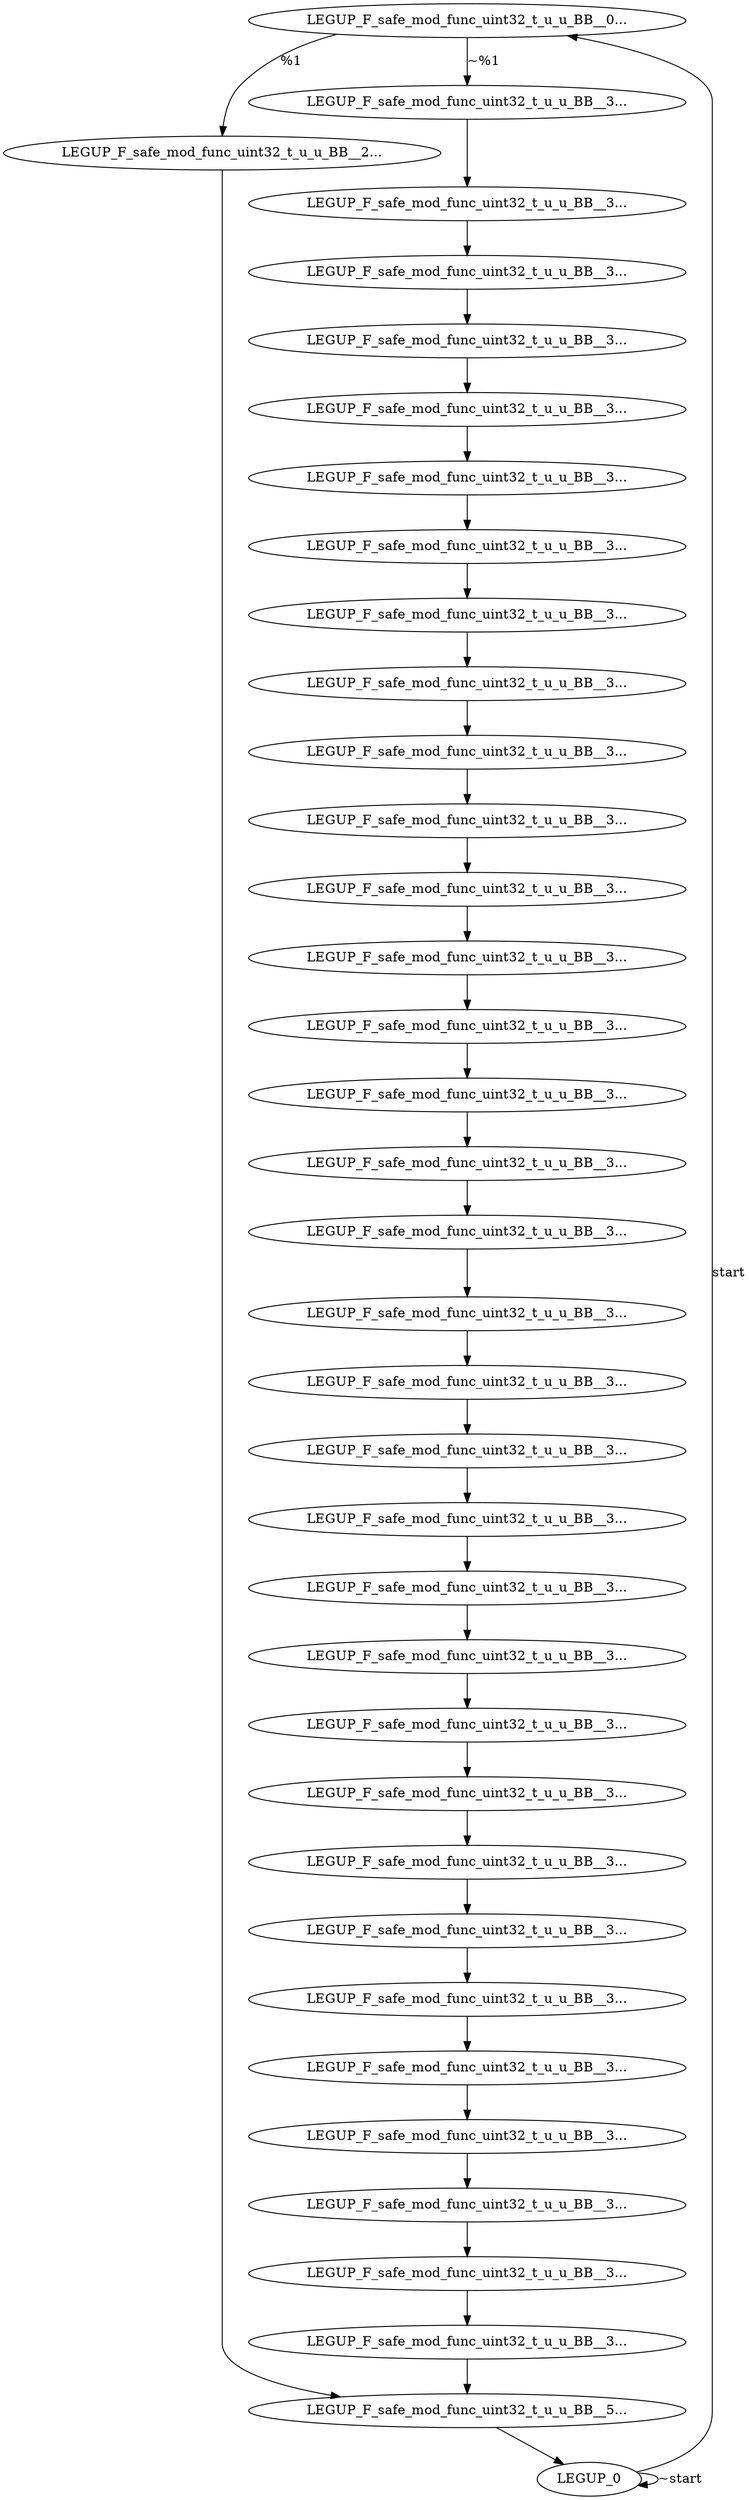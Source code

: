 digraph {
Node0x2b722d0[label="LEGUP_F_safe_mod_func_uint32_t_u_u_BB__0..."];
Node0x2b72130[label="LEGUP_0"];
Node0x2b72130 -> Node0x2b722d0[label="start"];
Node0x2b72130 -> Node0x2b72130[label="~start"];
Node0x2b72450[label="LEGUP_F_safe_mod_func_uint32_t_u_u_BB__2..."];
Node0x2b722d0 -> Node0x2b72450[label="%1"];
Node0x2b3c7d0[label="LEGUP_F_safe_mod_func_uint32_t_u_u_BB__3..."];
Node0x2b722d0 -> Node0x2b3c7d0[label="~%1"];
Node0x2b3c950[label="LEGUP_F_safe_mod_func_uint32_t_u_u_BB__5..."];
Node0x2b72450 -> Node0x2b3c950;
Node0x2b3d300[label="LEGUP_F_safe_mod_func_uint32_t_u_u_BB__3..."];
Node0x2b3c7d0 -> Node0x2b3d300;
Node0x2b3d400[label="LEGUP_F_safe_mod_func_uint32_t_u_u_BB__3..."];
Node0x2b3d300 -> Node0x2b3d400;
Node0x2b3d500[label="LEGUP_F_safe_mod_func_uint32_t_u_u_BB__3..."];
Node0x2b3d400 -> Node0x2b3d500;
Node0x2b3d600[label="LEGUP_F_safe_mod_func_uint32_t_u_u_BB__3..."];
Node0x2b3d500 -> Node0x2b3d600;
Node0x2b3d740[label="LEGUP_F_safe_mod_func_uint32_t_u_u_BB__3..."];
Node0x2b3d600 -> Node0x2b3d740;
Node0x2b3d880[label="LEGUP_F_safe_mod_func_uint32_t_u_u_BB__3..."];
Node0x2b3d740 -> Node0x2b3d880;
Node0x2b3d9c0[label="LEGUP_F_safe_mod_func_uint32_t_u_u_BB__3..."];
Node0x2b3d880 -> Node0x2b3d9c0;
Node0x2b3db00[label="LEGUP_F_safe_mod_func_uint32_t_u_u_BB__3..."];
Node0x2b3d9c0 -> Node0x2b3db00;
Node0x2b3dc40[label="LEGUP_F_safe_mod_func_uint32_t_u_u_BB__3..."];
Node0x2b3db00 -> Node0x2b3dc40;
Node0x2b3dd80[label="LEGUP_F_safe_mod_func_uint32_t_u_u_BB__3..."];
Node0x2b3dc40 -> Node0x2b3dd80;
Node0x2b3dec0[label="LEGUP_F_safe_mod_func_uint32_t_u_u_BB__3..."];
Node0x2b3dd80 -> Node0x2b3dec0;
Node0x2b3e000[label="LEGUP_F_safe_mod_func_uint32_t_u_u_BB__3..."];
Node0x2b3dec0 -> Node0x2b3e000;
Node0x2b3e140[label="LEGUP_F_safe_mod_func_uint32_t_u_u_BB__3..."];
Node0x2b3e000 -> Node0x2b3e140;
Node0x2b3e280[label="LEGUP_F_safe_mod_func_uint32_t_u_u_BB__3..."];
Node0x2b3e140 -> Node0x2b3e280;
Node0x2b3e3c0[label="LEGUP_F_safe_mod_func_uint32_t_u_u_BB__3..."];
Node0x2b3e280 -> Node0x2b3e3c0;
Node0x2b3e500[label="LEGUP_F_safe_mod_func_uint32_t_u_u_BB__3..."];
Node0x2b3e3c0 -> Node0x2b3e500;
Node0x2b3e640[label="LEGUP_F_safe_mod_func_uint32_t_u_u_BB__3..."];
Node0x2b3e500 -> Node0x2b3e640;
Node0x2b3e780[label="LEGUP_F_safe_mod_func_uint32_t_u_u_BB__3..."];
Node0x2b3e640 -> Node0x2b3e780;
Node0x2b7d4d0[label="LEGUP_F_safe_mod_func_uint32_t_u_u_BB__3..."];
Node0x2b3e780 -> Node0x2b7d4d0;
Node0x2b7d610[label="LEGUP_F_safe_mod_func_uint32_t_u_u_BB__3..."];
Node0x2b7d4d0 -> Node0x2b7d610;
Node0x2b7d750[label="LEGUP_F_safe_mod_func_uint32_t_u_u_BB__3..."];
Node0x2b7d610 -> Node0x2b7d750;
Node0x2b7d890[label="LEGUP_F_safe_mod_func_uint32_t_u_u_BB__3..."];
Node0x2b7d750 -> Node0x2b7d890;
Node0x2b7d9d0[label="LEGUP_F_safe_mod_func_uint32_t_u_u_BB__3..."];
Node0x2b7d890 -> Node0x2b7d9d0;
Node0x2b7db10[label="LEGUP_F_safe_mod_func_uint32_t_u_u_BB__3..."];
Node0x2b7d9d0 -> Node0x2b7db10;
Node0x2b7dc50[label="LEGUP_F_safe_mod_func_uint32_t_u_u_BB__3..."];
Node0x2b7db10 -> Node0x2b7dc50;
Node0x2b7dd90[label="LEGUP_F_safe_mod_func_uint32_t_u_u_BB__3..."];
Node0x2b7dc50 -> Node0x2b7dd90;
Node0x2b7ded0[label="LEGUP_F_safe_mod_func_uint32_t_u_u_BB__3..."];
Node0x2b7dd90 -> Node0x2b7ded0;
Node0x2b7e010[label="LEGUP_F_safe_mod_func_uint32_t_u_u_BB__3..."];
Node0x2b7ded0 -> Node0x2b7e010;
Node0x2b7e150[label="LEGUP_F_safe_mod_func_uint32_t_u_u_BB__3..."];
Node0x2b7e010 -> Node0x2b7e150;
Node0x2b7e290[label="LEGUP_F_safe_mod_func_uint32_t_u_u_BB__3..."];
Node0x2b7e150 -> Node0x2b7e290;
Node0x2b7e3d0[label="LEGUP_F_safe_mod_func_uint32_t_u_u_BB__3..."];
Node0x2b7e290 -> Node0x2b7e3d0;
Node0x2b7e510[label="LEGUP_F_safe_mod_func_uint32_t_u_u_BB__3..."];
Node0x2b7e3d0 -> Node0x2b7e510;
Node0x2b7e510 -> Node0x2b3c950;
Node0x2b3c950 -> Node0x2b72130;
}
